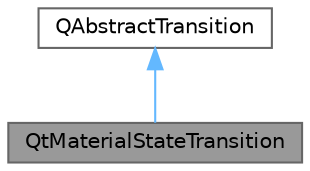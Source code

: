 digraph "QtMaterialStateTransition"
{
 // LATEX_PDF_SIZE
  bgcolor="transparent";
  edge [fontname=Helvetica,fontsize=10,labelfontname=Helvetica,labelfontsize=10];
  node [fontname=Helvetica,fontsize=10,shape=box,height=0.2,width=0.4];
  Node1 [id="Node000001",label="QtMaterialStateTransition",height=0.2,width=0.4,color="gray40", fillcolor="grey60", style="filled", fontcolor="black",tooltip="状态转换类，继承自 QAbstractTransition，支持 Material Design 控件状态管理"];
  Node2 -> Node1 [id="edge1_Node000001_Node000002",dir="back",color="steelblue1",style="solid",tooltip=" "];
  Node2 [id="Node000002",label="QAbstractTransition",height=0.2,width=0.4,color="gray40", fillcolor="white", style="filled",tooltip=" "];
}
